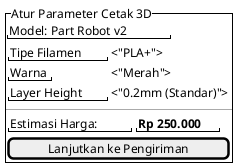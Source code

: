@startsalt
skinparam backgroundColor transparent
{^"Atur Parameter Cetak 3D"
  "Model: Part Robot v2"
  {
    "Tipe Filamen" | <"PLA+">
    "Warna" | <"Merah">
    "Layer Height" | <"0.2mm (Standar)">
  }
  --
  {
    "Estimasi Harga:" | "<b>Rp 250.000</b>"
  }
  [  Lanjutkan ke Pengiriman  ]
}
@endsalt